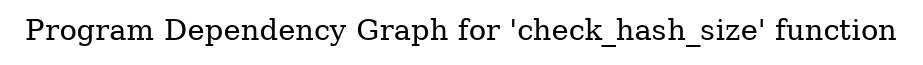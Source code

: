 digraph "Program Dependency Graph for 'check_hash_size' function" {
	label="Program Dependency Graph for 'check_hash_size' function";

}
